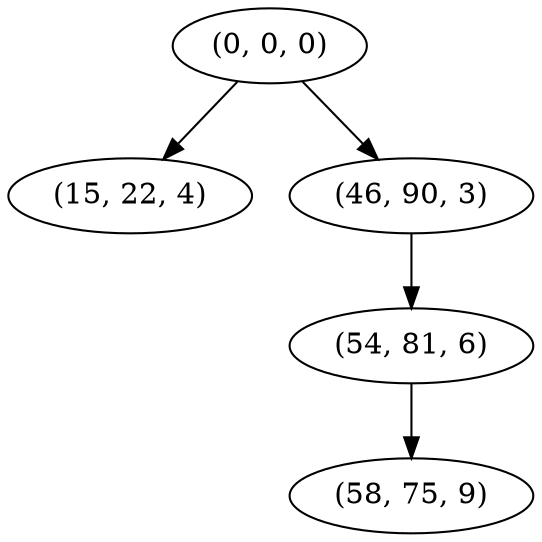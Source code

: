 digraph tree {
    "(0, 0, 0)";
    "(15, 22, 4)";
    "(46, 90, 3)";
    "(54, 81, 6)";
    "(58, 75, 9)";
    "(0, 0, 0)" -> "(15, 22, 4)";
    "(0, 0, 0)" -> "(46, 90, 3)";
    "(46, 90, 3)" -> "(54, 81, 6)";
    "(54, 81, 6)" -> "(58, 75, 9)";
}
